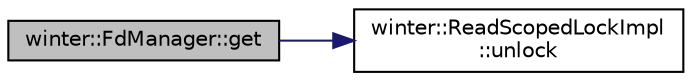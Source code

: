 digraph "winter::FdManager::get"
{
 // LATEX_PDF_SIZE
  edge [fontname="Helvetica",fontsize="10",labelfontname="Helvetica",labelfontsize="10"];
  node [fontname="Helvetica",fontsize="10",shape=record];
  rankdir="LR";
  Node1 [label="winter::FdManager::get",height=0.2,width=0.4,color="black", fillcolor="grey75", style="filled", fontcolor="black",tooltip="获取/创建文件句柄类FdCtx"];
  Node1 -> Node2 [color="midnightblue",fontsize="10",style="solid",fontname="Helvetica"];
  Node2 [label="winter::ReadScopedLockImpl\l::unlock",height=0.2,width=0.4,color="black", fillcolor="white", style="filled",URL="$structwinter_1_1ReadScopedLockImpl.html#ac0832a8dbe9155cd59b77000684b6d5a",tooltip="释放锁"];
}
